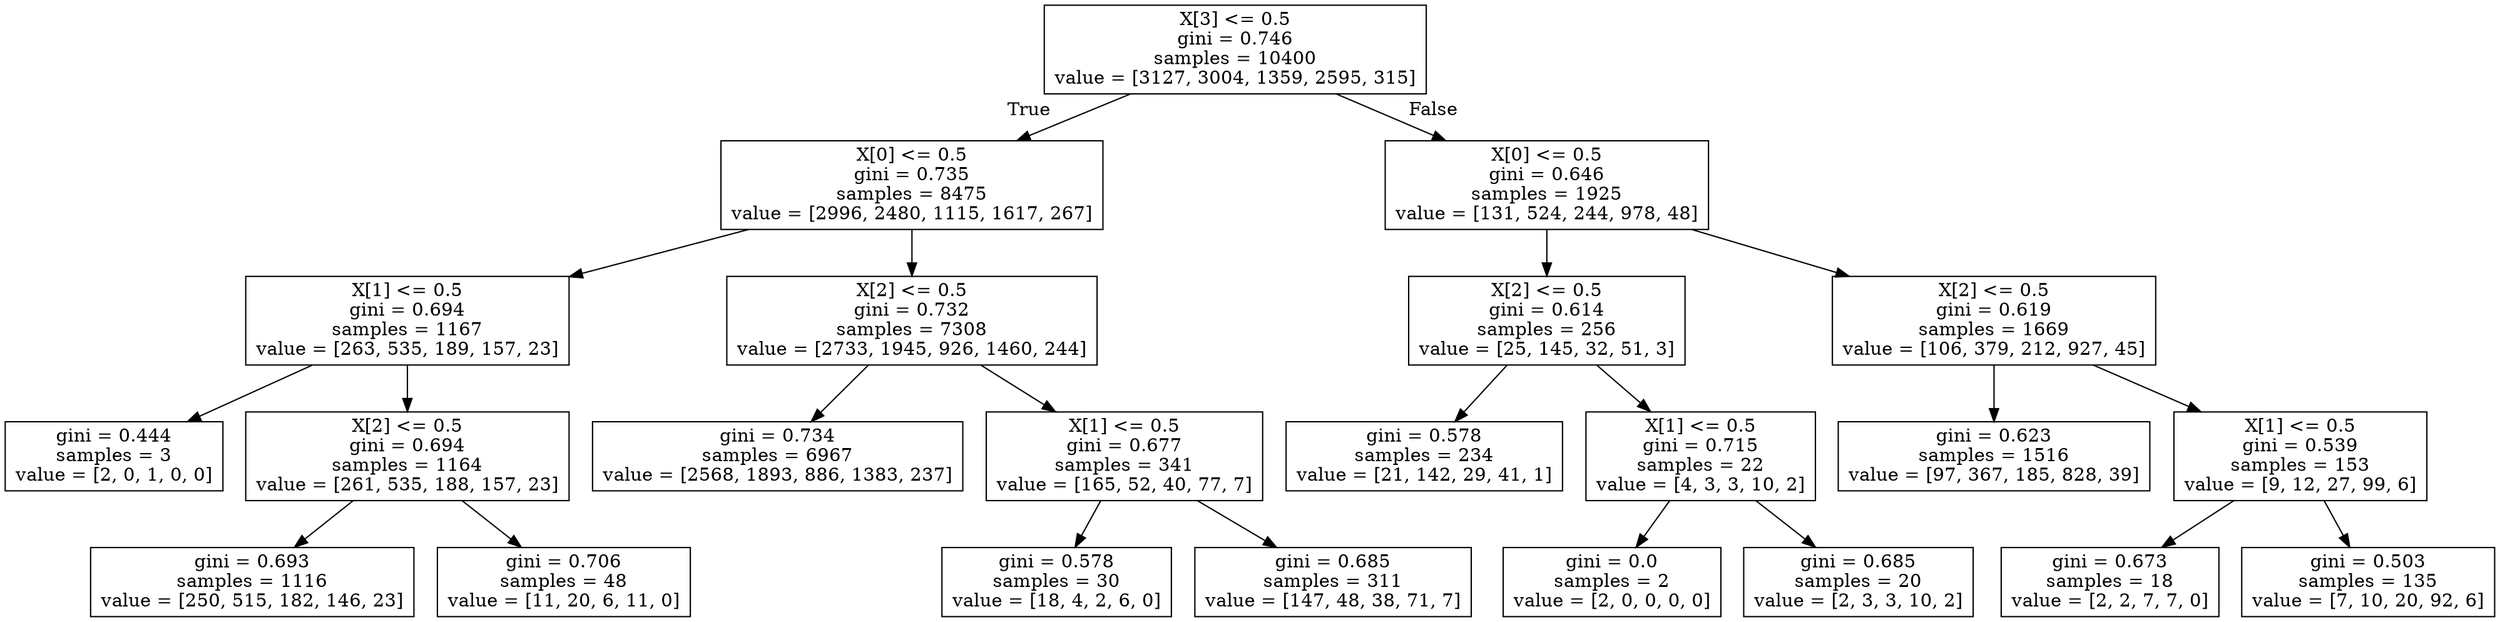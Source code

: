 digraph Tree {
node [shape=box] ;
0 [label="X[3] <= 0.5\ngini = 0.746\nsamples = 10400\nvalue = [3127, 3004, 1359, 2595, 315]"] ;
1 [label="X[0] <= 0.5\ngini = 0.735\nsamples = 8475\nvalue = [2996, 2480, 1115, 1617, 267]"] ;
0 -> 1 [labeldistance=2.5, labelangle=45, headlabel="True"] ;
2 [label="X[1] <= 0.5\ngini = 0.694\nsamples = 1167\nvalue = [263, 535, 189, 157, 23]"] ;
1 -> 2 ;
3 [label="gini = 0.444\nsamples = 3\nvalue = [2, 0, 1, 0, 0]"] ;
2 -> 3 ;
4 [label="X[2] <= 0.5\ngini = 0.694\nsamples = 1164\nvalue = [261, 535, 188, 157, 23]"] ;
2 -> 4 ;
5 [label="gini = 0.693\nsamples = 1116\nvalue = [250, 515, 182, 146, 23]"] ;
4 -> 5 ;
6 [label="gini = 0.706\nsamples = 48\nvalue = [11, 20, 6, 11, 0]"] ;
4 -> 6 ;
7 [label="X[2] <= 0.5\ngini = 0.732\nsamples = 7308\nvalue = [2733, 1945, 926, 1460, 244]"] ;
1 -> 7 ;
8 [label="gini = 0.734\nsamples = 6967\nvalue = [2568, 1893, 886, 1383, 237]"] ;
7 -> 8 ;
9 [label="X[1] <= 0.5\ngini = 0.677\nsamples = 341\nvalue = [165, 52, 40, 77, 7]"] ;
7 -> 9 ;
10 [label="gini = 0.578\nsamples = 30\nvalue = [18, 4, 2, 6, 0]"] ;
9 -> 10 ;
11 [label="gini = 0.685\nsamples = 311\nvalue = [147, 48, 38, 71, 7]"] ;
9 -> 11 ;
12 [label="X[0] <= 0.5\ngini = 0.646\nsamples = 1925\nvalue = [131, 524, 244, 978, 48]"] ;
0 -> 12 [labeldistance=2.5, labelangle=-45, headlabel="False"] ;
13 [label="X[2] <= 0.5\ngini = 0.614\nsamples = 256\nvalue = [25, 145, 32, 51, 3]"] ;
12 -> 13 ;
14 [label="gini = 0.578\nsamples = 234\nvalue = [21, 142, 29, 41, 1]"] ;
13 -> 14 ;
15 [label="X[1] <= 0.5\ngini = 0.715\nsamples = 22\nvalue = [4, 3, 3, 10, 2]"] ;
13 -> 15 ;
16 [label="gini = 0.0\nsamples = 2\nvalue = [2, 0, 0, 0, 0]"] ;
15 -> 16 ;
17 [label="gini = 0.685\nsamples = 20\nvalue = [2, 3, 3, 10, 2]"] ;
15 -> 17 ;
18 [label="X[2] <= 0.5\ngini = 0.619\nsamples = 1669\nvalue = [106, 379, 212, 927, 45]"] ;
12 -> 18 ;
19 [label="gini = 0.623\nsamples = 1516\nvalue = [97, 367, 185, 828, 39]"] ;
18 -> 19 ;
20 [label="X[1] <= 0.5\ngini = 0.539\nsamples = 153\nvalue = [9, 12, 27, 99, 6]"] ;
18 -> 20 ;
21 [label="gini = 0.673\nsamples = 18\nvalue = [2, 2, 7, 7, 0]"] ;
20 -> 21 ;
22 [label="gini = 0.503\nsamples = 135\nvalue = [7, 10, 20, 92, 6]"] ;
20 -> 22 ;
}